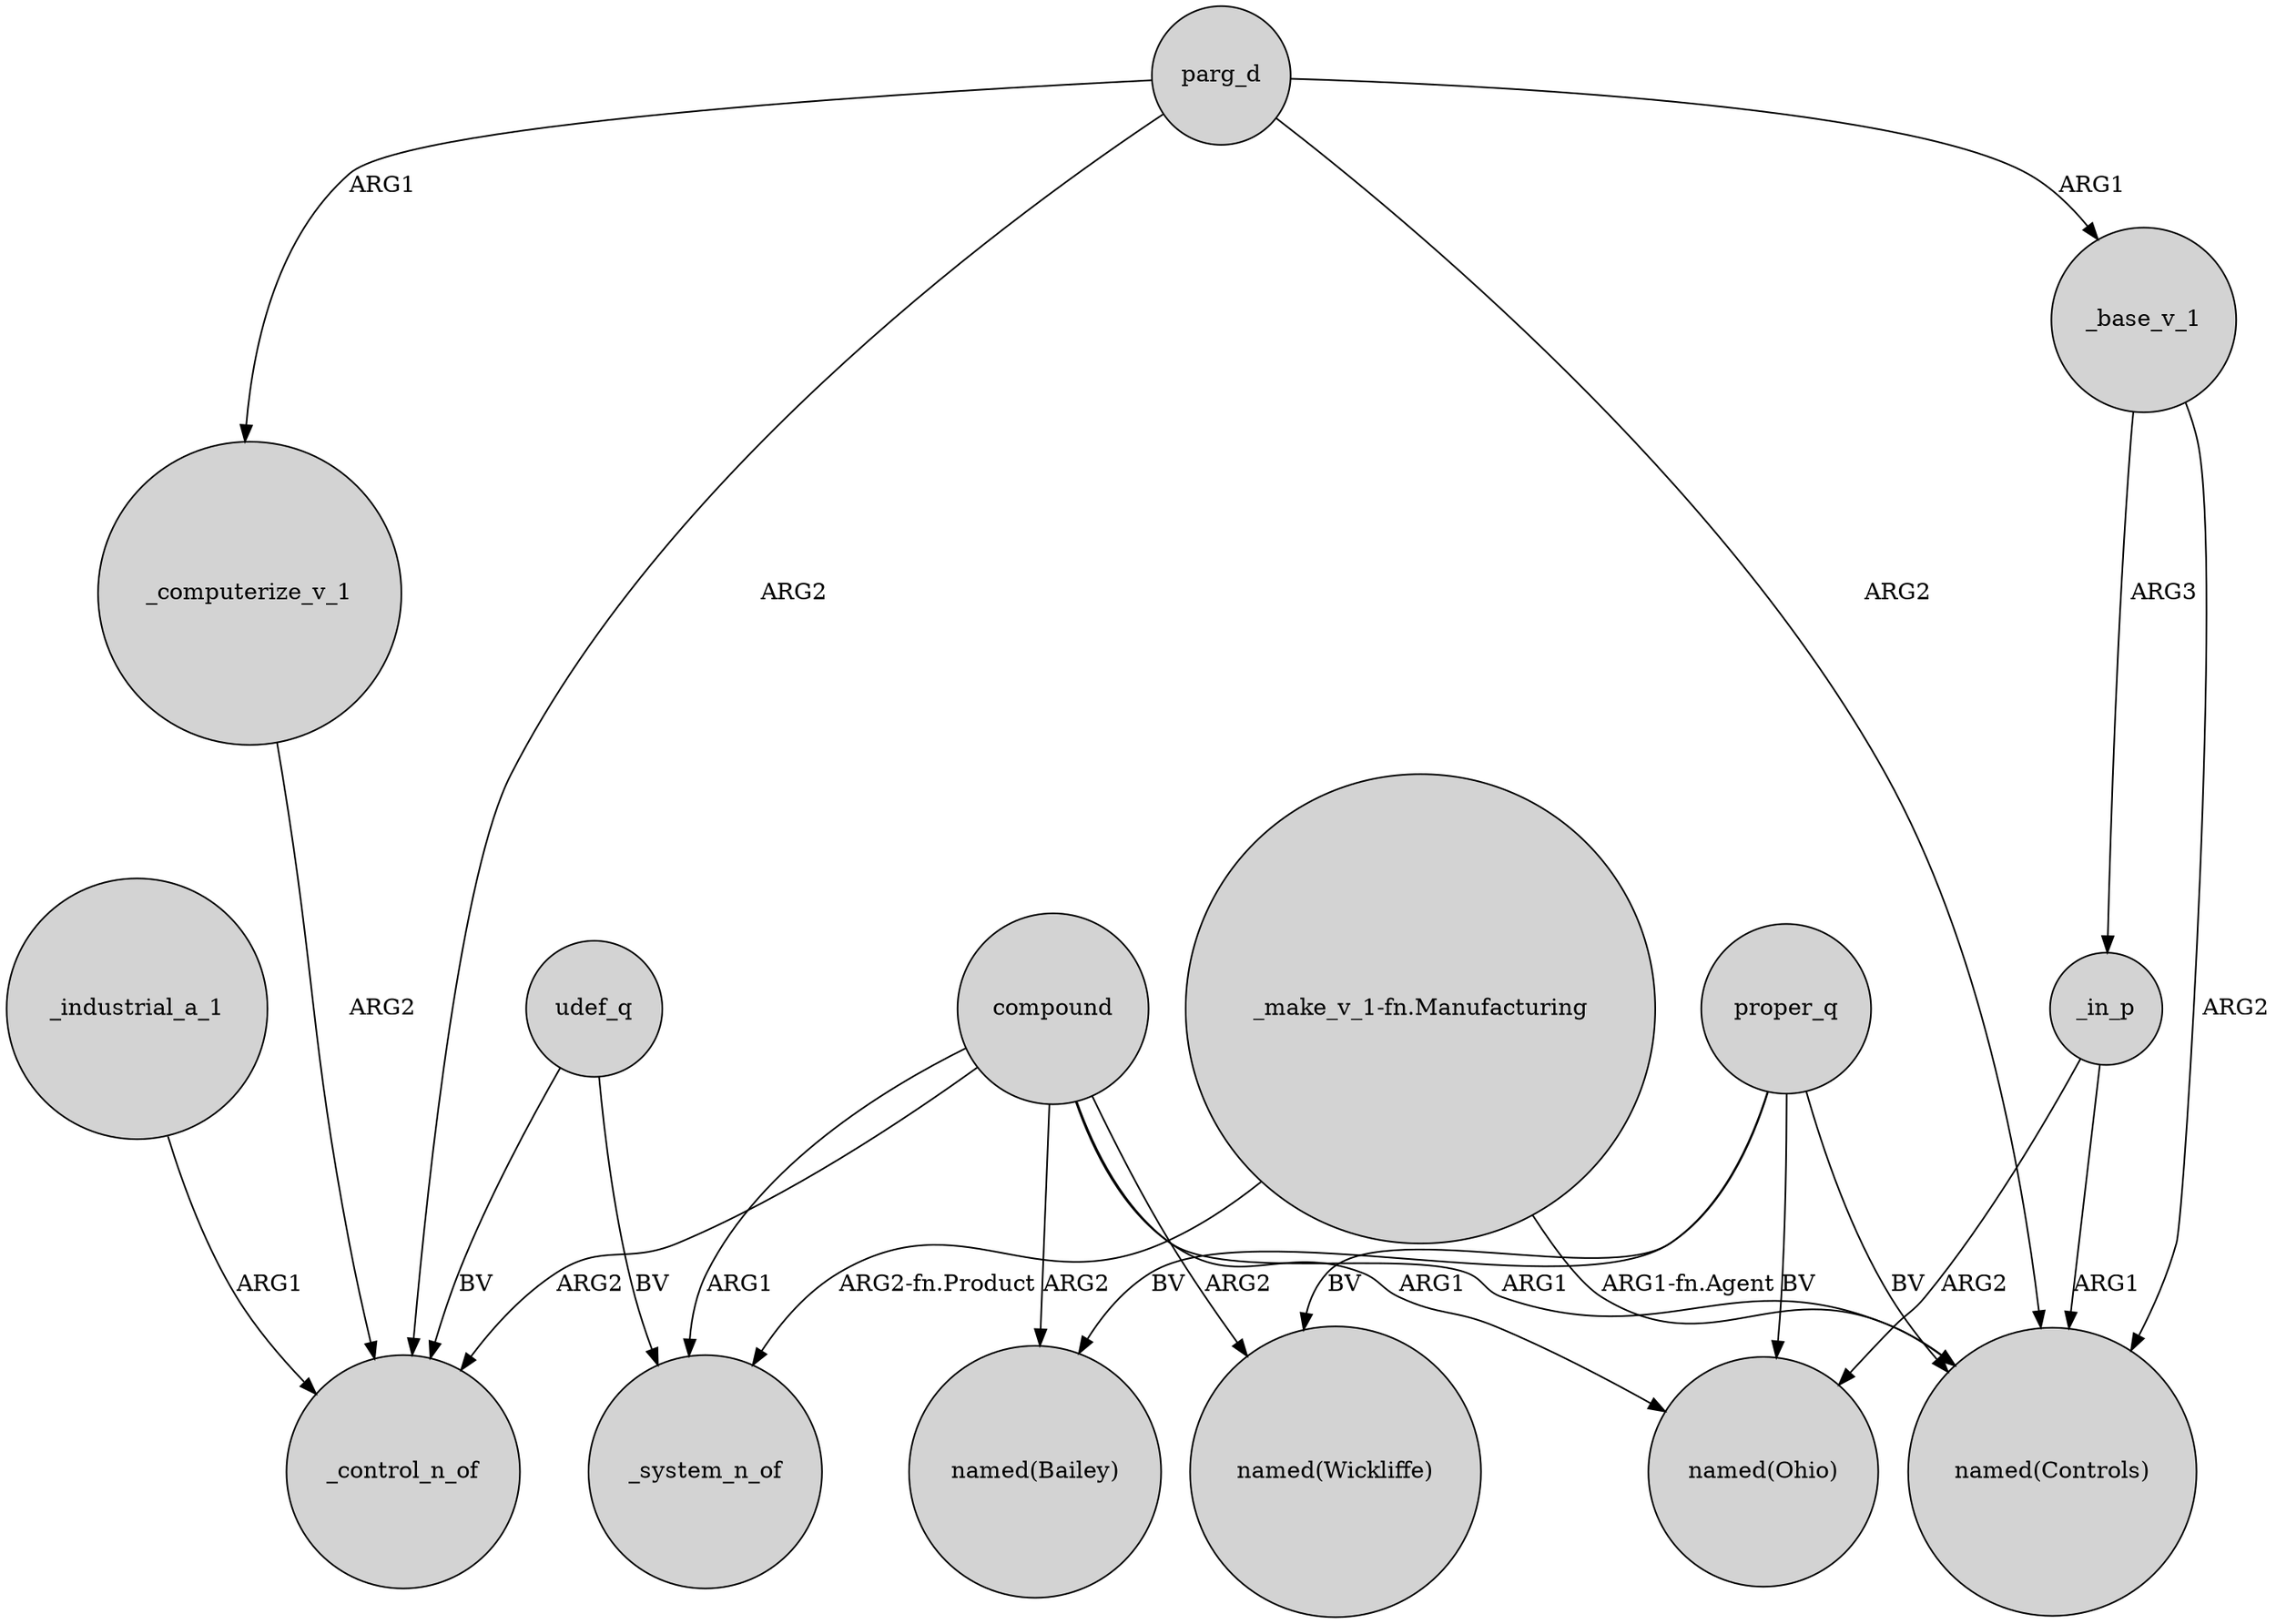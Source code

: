 digraph {
	node [shape=circle style=filled]
	compound -> "named(Ohio)" [label=ARG1]
	compound -> "named(Bailey)" [label=ARG2]
	"_make_v_1-fn.Manufacturing" -> "named(Controls)" [label="ARG1-fn.Agent"]
	_in_p -> "named(Controls)" [label=ARG1]
	compound -> "named(Wickliffe)" [label=ARG2]
	compound -> _system_n_of [label=ARG1]
	udef_q -> _control_n_of [label=BV]
	_base_v_1 -> "named(Controls)" [label=ARG2]
	proper_q -> "named(Bailey)" [label=BV]
	_computerize_v_1 -> _control_n_of [label=ARG2]
	udef_q -> _system_n_of [label=BV]
	parg_d -> _control_n_of [label=ARG2]
	_in_p -> "named(Ohio)" [label=ARG2]
	proper_q -> "named(Ohio)" [label=BV]
	compound -> _control_n_of [label=ARG2]
	_industrial_a_1 -> _control_n_of [label=ARG1]
	proper_q -> "named(Controls)" [label=BV]
	parg_d -> "named(Controls)" [label=ARG2]
	proper_q -> "named(Wickliffe)" [label=BV]
	_base_v_1 -> _in_p [label=ARG3]
	parg_d -> _base_v_1 [label=ARG1]
	compound -> "named(Controls)" [label=ARG1]
	"_make_v_1-fn.Manufacturing" -> _system_n_of [label="ARG2-fn.Product"]
	parg_d -> _computerize_v_1 [label=ARG1]
}
